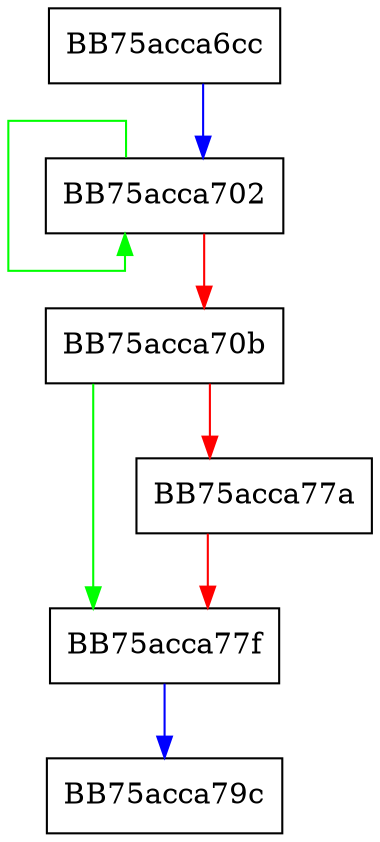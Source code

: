 digraph SanitizeWmiPath {
  node [shape="box"];
  graph [splines=ortho];
  BB75acca6cc -> BB75acca702 [color="blue"];
  BB75acca702 -> BB75acca702 [color="green"];
  BB75acca702 -> BB75acca70b [color="red"];
  BB75acca70b -> BB75acca77f [color="green"];
  BB75acca70b -> BB75acca77a [color="red"];
  BB75acca77a -> BB75acca77f [color="red"];
  BB75acca77f -> BB75acca79c [color="blue"];
}
